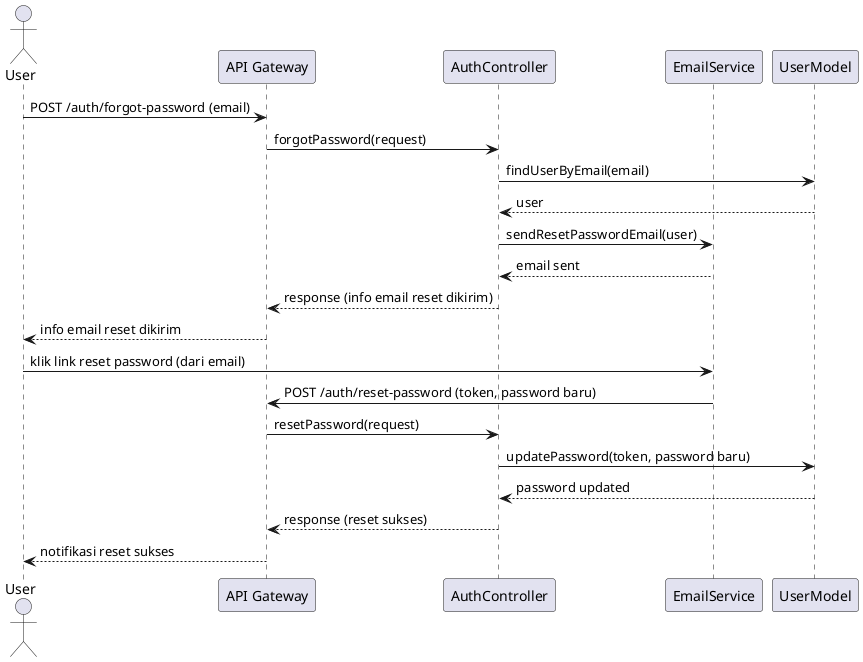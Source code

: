 @startuml
actor User
participant "API Gateway" as API
participant AuthController
participant EmailService
participant UserModel

User -> API: POST /auth/forgot-password (email)
API -> AuthController: forgotPassword(request)
AuthController -> UserModel: findUserByEmail(email)
UserModel --> AuthController: user
AuthController -> EmailService: sendResetPasswordEmail(user)
EmailService --> AuthController: email sent
AuthController --> API: response (info email reset dikirim)
API --> User: info email reset dikirim

User -> EmailService: klik link reset password (dari email)
EmailService -> API: POST /auth/reset-password (token, password baru)
API -> AuthController: resetPassword(request)
AuthController -> UserModel: updatePassword(token, password baru)
UserModel --> AuthController: password updated
AuthController --> API: response (reset sukses)
API --> User: notifikasi reset sukses
@enduml
